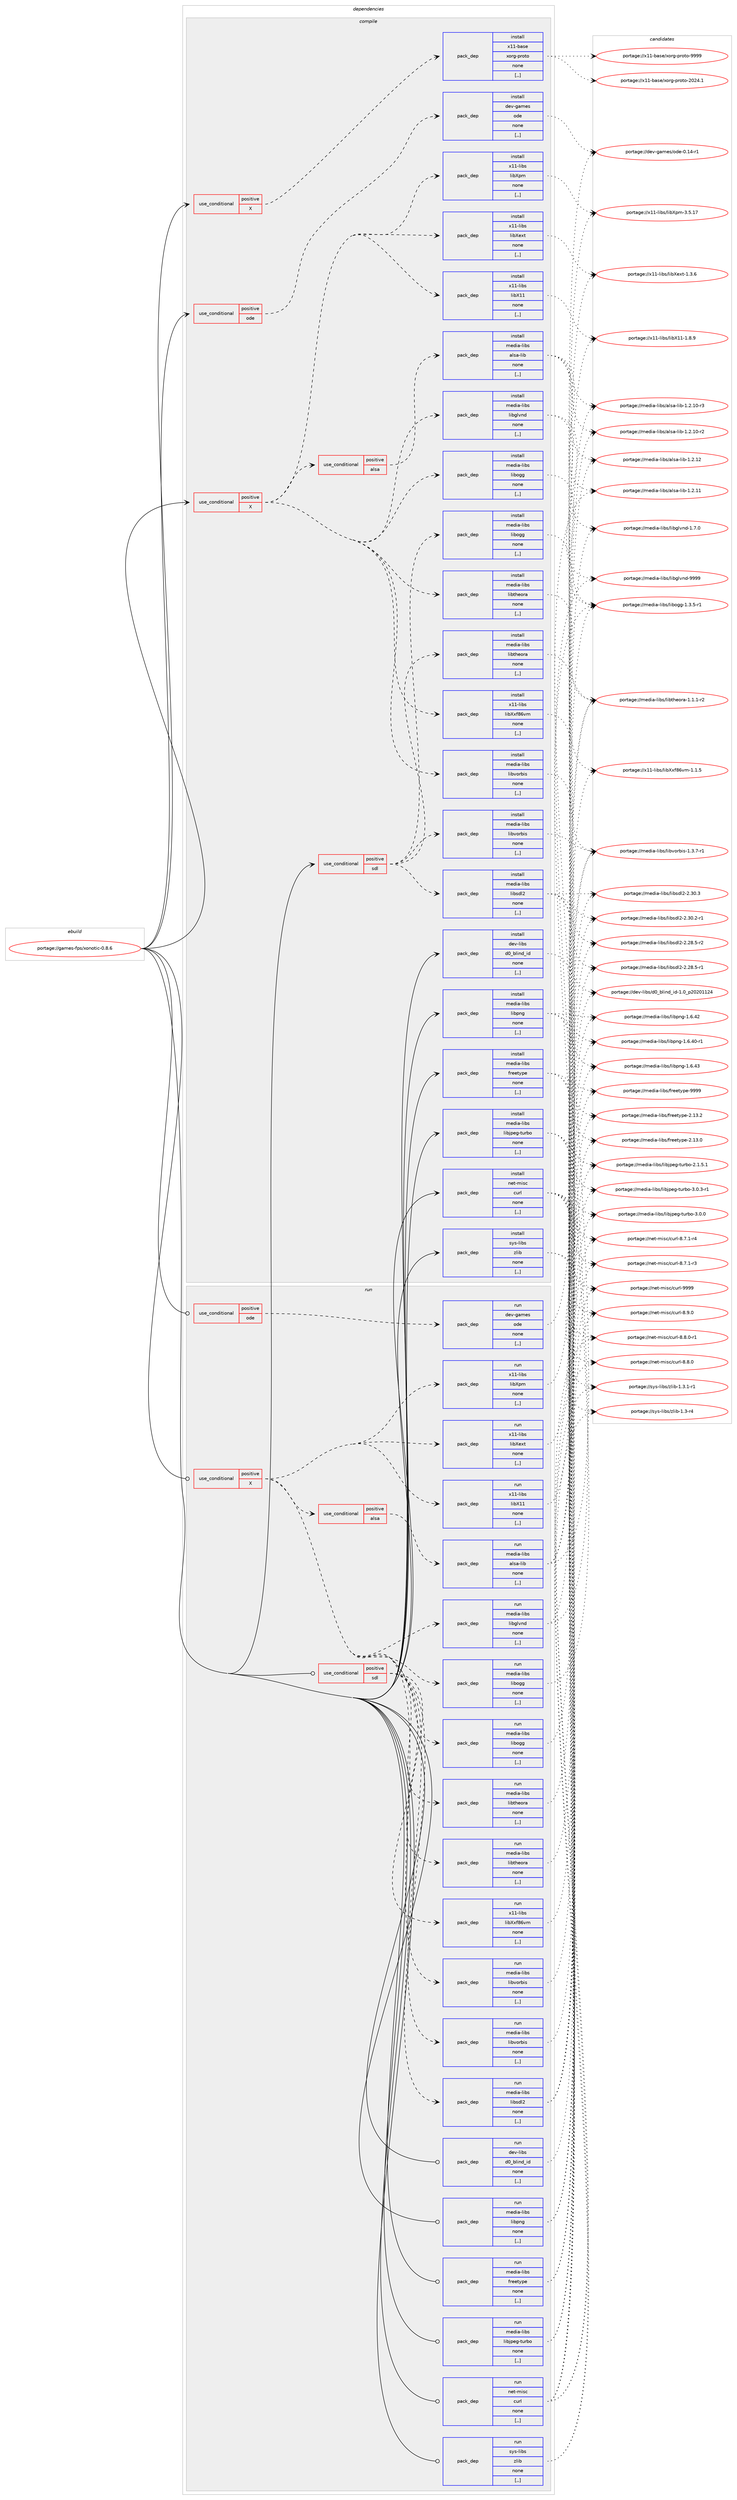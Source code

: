 digraph prolog {

# *************
# Graph options
# *************

newrank=true;
concentrate=true;
compound=true;
graph [rankdir=LR,fontname=Helvetica,fontsize=10,ranksep=1.5];#, ranksep=2.5, nodesep=0.2];
edge  [arrowhead=vee];
node  [fontname=Helvetica,fontsize=10];

# **********
# The ebuild
# **********

subgraph cluster_leftcol {
color=gray;
label=<<i>ebuild</i>>;
id [label="portage://games-fps/xonotic-0.8.6", color=red, width=4, href="../games-fps/xonotic-0.8.6.svg"];
}

# ****************
# The dependencies
# ****************

subgraph cluster_midcol {
color=gray;
label=<<i>dependencies</i>>;
subgraph cluster_compile {
fillcolor="#eeeeee";
style=filled;
label=<<i>compile</i>>;
subgraph cond64435 {
dependency231214 [label=<<TABLE BORDER="0" CELLBORDER="1" CELLSPACING="0" CELLPADDING="4"><TR><TD ROWSPAN="3" CELLPADDING="10">use_conditional</TD></TR><TR><TD>positive</TD></TR><TR><TD>X</TD></TR></TABLE>>, shape=none, color=red];
subgraph pack165269 {
dependency231215 [label=<<TABLE BORDER="0" CELLBORDER="1" CELLSPACING="0" CELLPADDING="4" WIDTH="220"><TR><TD ROWSPAN="6" CELLPADDING="30">pack_dep</TD></TR><TR><TD WIDTH="110">install</TD></TR><TR><TD>media-libs</TD></TR><TR><TD>libogg</TD></TR><TR><TD>none</TD></TR><TR><TD>[,,]</TD></TR></TABLE>>, shape=none, color=blue];
}
dependency231214:e -> dependency231215:w [weight=20,style="dashed",arrowhead="vee"];
subgraph pack165270 {
dependency231216 [label=<<TABLE BORDER="0" CELLBORDER="1" CELLSPACING="0" CELLPADDING="4" WIDTH="220"><TR><TD ROWSPAN="6" CELLPADDING="30">pack_dep</TD></TR><TR><TD WIDTH="110">install</TD></TR><TR><TD>media-libs</TD></TR><TR><TD>libtheora</TD></TR><TR><TD>none</TD></TR><TR><TD>[,,]</TD></TR></TABLE>>, shape=none, color=blue];
}
dependency231214:e -> dependency231216:w [weight=20,style="dashed",arrowhead="vee"];
subgraph pack165271 {
dependency231217 [label=<<TABLE BORDER="0" CELLBORDER="1" CELLSPACING="0" CELLPADDING="4" WIDTH="220"><TR><TD ROWSPAN="6" CELLPADDING="30">pack_dep</TD></TR><TR><TD WIDTH="110">install</TD></TR><TR><TD>media-libs</TD></TR><TR><TD>libvorbis</TD></TR><TR><TD>none</TD></TR><TR><TD>[,,]</TD></TR></TABLE>>, shape=none, color=blue];
}
dependency231214:e -> dependency231217:w [weight=20,style="dashed",arrowhead="vee"];
subgraph pack165272 {
dependency231218 [label=<<TABLE BORDER="0" CELLBORDER="1" CELLSPACING="0" CELLPADDING="4" WIDTH="220"><TR><TD ROWSPAN="6" CELLPADDING="30">pack_dep</TD></TR><TR><TD WIDTH="110">install</TD></TR><TR><TD>media-libs</TD></TR><TR><TD>libglvnd</TD></TR><TR><TD>none</TD></TR><TR><TD>[,,]</TD></TR></TABLE>>, shape=none, color=blue];
}
dependency231214:e -> dependency231218:w [weight=20,style="dashed",arrowhead="vee"];
subgraph pack165273 {
dependency231219 [label=<<TABLE BORDER="0" CELLBORDER="1" CELLSPACING="0" CELLPADDING="4" WIDTH="220"><TR><TD ROWSPAN="6" CELLPADDING="30">pack_dep</TD></TR><TR><TD WIDTH="110">install</TD></TR><TR><TD>x11-libs</TD></TR><TR><TD>libX11</TD></TR><TR><TD>none</TD></TR><TR><TD>[,,]</TD></TR></TABLE>>, shape=none, color=blue];
}
dependency231214:e -> dependency231219:w [weight=20,style="dashed",arrowhead="vee"];
subgraph pack165274 {
dependency231220 [label=<<TABLE BORDER="0" CELLBORDER="1" CELLSPACING="0" CELLPADDING="4" WIDTH="220"><TR><TD ROWSPAN="6" CELLPADDING="30">pack_dep</TD></TR><TR><TD WIDTH="110">install</TD></TR><TR><TD>x11-libs</TD></TR><TR><TD>libXext</TD></TR><TR><TD>none</TD></TR><TR><TD>[,,]</TD></TR></TABLE>>, shape=none, color=blue];
}
dependency231214:e -> dependency231220:w [weight=20,style="dashed",arrowhead="vee"];
subgraph pack165275 {
dependency231221 [label=<<TABLE BORDER="0" CELLBORDER="1" CELLSPACING="0" CELLPADDING="4" WIDTH="220"><TR><TD ROWSPAN="6" CELLPADDING="30">pack_dep</TD></TR><TR><TD WIDTH="110">install</TD></TR><TR><TD>x11-libs</TD></TR><TR><TD>libXpm</TD></TR><TR><TD>none</TD></TR><TR><TD>[,,]</TD></TR></TABLE>>, shape=none, color=blue];
}
dependency231214:e -> dependency231221:w [weight=20,style="dashed",arrowhead="vee"];
subgraph pack165276 {
dependency231222 [label=<<TABLE BORDER="0" CELLBORDER="1" CELLSPACING="0" CELLPADDING="4" WIDTH="220"><TR><TD ROWSPAN="6" CELLPADDING="30">pack_dep</TD></TR><TR><TD WIDTH="110">install</TD></TR><TR><TD>x11-libs</TD></TR><TR><TD>libXxf86vm</TD></TR><TR><TD>none</TD></TR><TR><TD>[,,]</TD></TR></TABLE>>, shape=none, color=blue];
}
dependency231214:e -> dependency231222:w [weight=20,style="dashed",arrowhead="vee"];
subgraph cond64436 {
dependency231223 [label=<<TABLE BORDER="0" CELLBORDER="1" CELLSPACING="0" CELLPADDING="4"><TR><TD ROWSPAN="3" CELLPADDING="10">use_conditional</TD></TR><TR><TD>positive</TD></TR><TR><TD>alsa</TD></TR></TABLE>>, shape=none, color=red];
subgraph pack165277 {
dependency231224 [label=<<TABLE BORDER="0" CELLBORDER="1" CELLSPACING="0" CELLPADDING="4" WIDTH="220"><TR><TD ROWSPAN="6" CELLPADDING="30">pack_dep</TD></TR><TR><TD WIDTH="110">install</TD></TR><TR><TD>media-libs</TD></TR><TR><TD>alsa-lib</TD></TR><TR><TD>none</TD></TR><TR><TD>[,,]</TD></TR></TABLE>>, shape=none, color=blue];
}
dependency231223:e -> dependency231224:w [weight=20,style="dashed",arrowhead="vee"];
}
dependency231214:e -> dependency231223:w [weight=20,style="dashed",arrowhead="vee"];
}
id:e -> dependency231214:w [weight=20,style="solid",arrowhead="vee"];
subgraph cond64437 {
dependency231225 [label=<<TABLE BORDER="0" CELLBORDER="1" CELLSPACING="0" CELLPADDING="4"><TR><TD ROWSPAN="3" CELLPADDING="10">use_conditional</TD></TR><TR><TD>positive</TD></TR><TR><TD>X</TD></TR></TABLE>>, shape=none, color=red];
subgraph pack165278 {
dependency231226 [label=<<TABLE BORDER="0" CELLBORDER="1" CELLSPACING="0" CELLPADDING="4" WIDTH="220"><TR><TD ROWSPAN="6" CELLPADDING="30">pack_dep</TD></TR><TR><TD WIDTH="110">install</TD></TR><TR><TD>x11-base</TD></TR><TR><TD>xorg-proto</TD></TR><TR><TD>none</TD></TR><TR><TD>[,,]</TD></TR></TABLE>>, shape=none, color=blue];
}
dependency231225:e -> dependency231226:w [weight=20,style="dashed",arrowhead="vee"];
}
id:e -> dependency231225:w [weight=20,style="solid",arrowhead="vee"];
subgraph cond64438 {
dependency231227 [label=<<TABLE BORDER="0" CELLBORDER="1" CELLSPACING="0" CELLPADDING="4"><TR><TD ROWSPAN="3" CELLPADDING="10">use_conditional</TD></TR><TR><TD>positive</TD></TR><TR><TD>ode</TD></TR></TABLE>>, shape=none, color=red];
subgraph pack165279 {
dependency231228 [label=<<TABLE BORDER="0" CELLBORDER="1" CELLSPACING="0" CELLPADDING="4" WIDTH="220"><TR><TD ROWSPAN="6" CELLPADDING="30">pack_dep</TD></TR><TR><TD WIDTH="110">install</TD></TR><TR><TD>dev-games</TD></TR><TR><TD>ode</TD></TR><TR><TD>none</TD></TR><TR><TD>[,,]</TD></TR></TABLE>>, shape=none, color=blue];
}
dependency231227:e -> dependency231228:w [weight=20,style="dashed",arrowhead="vee"];
}
id:e -> dependency231227:w [weight=20,style="solid",arrowhead="vee"];
subgraph cond64439 {
dependency231229 [label=<<TABLE BORDER="0" CELLBORDER="1" CELLSPACING="0" CELLPADDING="4"><TR><TD ROWSPAN="3" CELLPADDING="10">use_conditional</TD></TR><TR><TD>positive</TD></TR><TR><TD>sdl</TD></TR></TABLE>>, shape=none, color=red];
subgraph pack165280 {
dependency231230 [label=<<TABLE BORDER="0" CELLBORDER="1" CELLSPACING="0" CELLPADDING="4" WIDTH="220"><TR><TD ROWSPAN="6" CELLPADDING="30">pack_dep</TD></TR><TR><TD WIDTH="110">install</TD></TR><TR><TD>media-libs</TD></TR><TR><TD>libogg</TD></TR><TR><TD>none</TD></TR><TR><TD>[,,]</TD></TR></TABLE>>, shape=none, color=blue];
}
dependency231229:e -> dependency231230:w [weight=20,style="dashed",arrowhead="vee"];
subgraph pack165281 {
dependency231231 [label=<<TABLE BORDER="0" CELLBORDER="1" CELLSPACING="0" CELLPADDING="4" WIDTH="220"><TR><TD ROWSPAN="6" CELLPADDING="30">pack_dep</TD></TR><TR><TD WIDTH="110">install</TD></TR><TR><TD>media-libs</TD></TR><TR><TD>libtheora</TD></TR><TR><TD>none</TD></TR><TR><TD>[,,]</TD></TR></TABLE>>, shape=none, color=blue];
}
dependency231229:e -> dependency231231:w [weight=20,style="dashed",arrowhead="vee"];
subgraph pack165282 {
dependency231232 [label=<<TABLE BORDER="0" CELLBORDER="1" CELLSPACING="0" CELLPADDING="4" WIDTH="220"><TR><TD ROWSPAN="6" CELLPADDING="30">pack_dep</TD></TR><TR><TD WIDTH="110">install</TD></TR><TR><TD>media-libs</TD></TR><TR><TD>libvorbis</TD></TR><TR><TD>none</TD></TR><TR><TD>[,,]</TD></TR></TABLE>>, shape=none, color=blue];
}
dependency231229:e -> dependency231232:w [weight=20,style="dashed",arrowhead="vee"];
subgraph pack165283 {
dependency231233 [label=<<TABLE BORDER="0" CELLBORDER="1" CELLSPACING="0" CELLPADDING="4" WIDTH="220"><TR><TD ROWSPAN="6" CELLPADDING="30">pack_dep</TD></TR><TR><TD WIDTH="110">install</TD></TR><TR><TD>media-libs</TD></TR><TR><TD>libsdl2</TD></TR><TR><TD>none</TD></TR><TR><TD>[,,]</TD></TR></TABLE>>, shape=none, color=blue];
}
dependency231229:e -> dependency231233:w [weight=20,style="dashed",arrowhead="vee"];
}
id:e -> dependency231229:w [weight=20,style="solid",arrowhead="vee"];
subgraph pack165284 {
dependency231234 [label=<<TABLE BORDER="0" CELLBORDER="1" CELLSPACING="0" CELLPADDING="4" WIDTH="220"><TR><TD ROWSPAN="6" CELLPADDING="30">pack_dep</TD></TR><TR><TD WIDTH="110">install</TD></TR><TR><TD>dev-libs</TD></TR><TR><TD>d0_blind_id</TD></TR><TR><TD>none</TD></TR><TR><TD>[,,]</TD></TR></TABLE>>, shape=none, color=blue];
}
id:e -> dependency231234:w [weight=20,style="solid",arrowhead="vee"];
subgraph pack165285 {
dependency231235 [label=<<TABLE BORDER="0" CELLBORDER="1" CELLSPACING="0" CELLPADDING="4" WIDTH="220"><TR><TD ROWSPAN="6" CELLPADDING="30">pack_dep</TD></TR><TR><TD WIDTH="110">install</TD></TR><TR><TD>media-libs</TD></TR><TR><TD>freetype</TD></TR><TR><TD>none</TD></TR><TR><TD>[,,]</TD></TR></TABLE>>, shape=none, color=blue];
}
id:e -> dependency231235:w [weight=20,style="solid",arrowhead="vee"];
subgraph pack165286 {
dependency231236 [label=<<TABLE BORDER="0" CELLBORDER="1" CELLSPACING="0" CELLPADDING="4" WIDTH="220"><TR><TD ROWSPAN="6" CELLPADDING="30">pack_dep</TD></TR><TR><TD WIDTH="110">install</TD></TR><TR><TD>media-libs</TD></TR><TR><TD>libjpeg-turbo</TD></TR><TR><TD>none</TD></TR><TR><TD>[,,]</TD></TR></TABLE>>, shape=none, color=blue];
}
id:e -> dependency231236:w [weight=20,style="solid",arrowhead="vee"];
subgraph pack165287 {
dependency231237 [label=<<TABLE BORDER="0" CELLBORDER="1" CELLSPACING="0" CELLPADDING="4" WIDTH="220"><TR><TD ROWSPAN="6" CELLPADDING="30">pack_dep</TD></TR><TR><TD WIDTH="110">install</TD></TR><TR><TD>media-libs</TD></TR><TR><TD>libpng</TD></TR><TR><TD>none</TD></TR><TR><TD>[,,]</TD></TR></TABLE>>, shape=none, color=blue];
}
id:e -> dependency231237:w [weight=20,style="solid",arrowhead="vee"];
subgraph pack165288 {
dependency231238 [label=<<TABLE BORDER="0" CELLBORDER="1" CELLSPACING="0" CELLPADDING="4" WIDTH="220"><TR><TD ROWSPAN="6" CELLPADDING="30">pack_dep</TD></TR><TR><TD WIDTH="110">install</TD></TR><TR><TD>net-misc</TD></TR><TR><TD>curl</TD></TR><TR><TD>none</TD></TR><TR><TD>[,,]</TD></TR></TABLE>>, shape=none, color=blue];
}
id:e -> dependency231238:w [weight=20,style="solid",arrowhead="vee"];
subgraph pack165289 {
dependency231239 [label=<<TABLE BORDER="0" CELLBORDER="1" CELLSPACING="0" CELLPADDING="4" WIDTH="220"><TR><TD ROWSPAN="6" CELLPADDING="30">pack_dep</TD></TR><TR><TD WIDTH="110">install</TD></TR><TR><TD>sys-libs</TD></TR><TR><TD>zlib</TD></TR><TR><TD>none</TD></TR><TR><TD>[,,]</TD></TR></TABLE>>, shape=none, color=blue];
}
id:e -> dependency231239:w [weight=20,style="solid",arrowhead="vee"];
}
subgraph cluster_compileandrun {
fillcolor="#eeeeee";
style=filled;
label=<<i>compile and run</i>>;
}
subgraph cluster_run {
fillcolor="#eeeeee";
style=filled;
label=<<i>run</i>>;
subgraph cond64440 {
dependency231240 [label=<<TABLE BORDER="0" CELLBORDER="1" CELLSPACING="0" CELLPADDING="4"><TR><TD ROWSPAN="3" CELLPADDING="10">use_conditional</TD></TR><TR><TD>positive</TD></TR><TR><TD>X</TD></TR></TABLE>>, shape=none, color=red];
subgraph pack165290 {
dependency231241 [label=<<TABLE BORDER="0" CELLBORDER="1" CELLSPACING="0" CELLPADDING="4" WIDTH="220"><TR><TD ROWSPAN="6" CELLPADDING="30">pack_dep</TD></TR><TR><TD WIDTH="110">run</TD></TR><TR><TD>media-libs</TD></TR><TR><TD>libogg</TD></TR><TR><TD>none</TD></TR><TR><TD>[,,]</TD></TR></TABLE>>, shape=none, color=blue];
}
dependency231240:e -> dependency231241:w [weight=20,style="dashed",arrowhead="vee"];
subgraph pack165291 {
dependency231242 [label=<<TABLE BORDER="0" CELLBORDER="1" CELLSPACING="0" CELLPADDING="4" WIDTH="220"><TR><TD ROWSPAN="6" CELLPADDING="30">pack_dep</TD></TR><TR><TD WIDTH="110">run</TD></TR><TR><TD>media-libs</TD></TR><TR><TD>libtheora</TD></TR><TR><TD>none</TD></TR><TR><TD>[,,]</TD></TR></TABLE>>, shape=none, color=blue];
}
dependency231240:e -> dependency231242:w [weight=20,style="dashed",arrowhead="vee"];
subgraph pack165292 {
dependency231243 [label=<<TABLE BORDER="0" CELLBORDER="1" CELLSPACING="0" CELLPADDING="4" WIDTH="220"><TR><TD ROWSPAN="6" CELLPADDING="30">pack_dep</TD></TR><TR><TD WIDTH="110">run</TD></TR><TR><TD>media-libs</TD></TR><TR><TD>libvorbis</TD></TR><TR><TD>none</TD></TR><TR><TD>[,,]</TD></TR></TABLE>>, shape=none, color=blue];
}
dependency231240:e -> dependency231243:w [weight=20,style="dashed",arrowhead="vee"];
subgraph pack165293 {
dependency231244 [label=<<TABLE BORDER="0" CELLBORDER="1" CELLSPACING="0" CELLPADDING="4" WIDTH="220"><TR><TD ROWSPAN="6" CELLPADDING="30">pack_dep</TD></TR><TR><TD WIDTH="110">run</TD></TR><TR><TD>media-libs</TD></TR><TR><TD>libglvnd</TD></TR><TR><TD>none</TD></TR><TR><TD>[,,]</TD></TR></TABLE>>, shape=none, color=blue];
}
dependency231240:e -> dependency231244:w [weight=20,style="dashed",arrowhead="vee"];
subgraph pack165294 {
dependency231245 [label=<<TABLE BORDER="0" CELLBORDER="1" CELLSPACING="0" CELLPADDING="4" WIDTH="220"><TR><TD ROWSPAN="6" CELLPADDING="30">pack_dep</TD></TR><TR><TD WIDTH="110">run</TD></TR><TR><TD>x11-libs</TD></TR><TR><TD>libX11</TD></TR><TR><TD>none</TD></TR><TR><TD>[,,]</TD></TR></TABLE>>, shape=none, color=blue];
}
dependency231240:e -> dependency231245:w [weight=20,style="dashed",arrowhead="vee"];
subgraph pack165295 {
dependency231246 [label=<<TABLE BORDER="0" CELLBORDER="1" CELLSPACING="0" CELLPADDING="4" WIDTH="220"><TR><TD ROWSPAN="6" CELLPADDING="30">pack_dep</TD></TR><TR><TD WIDTH="110">run</TD></TR><TR><TD>x11-libs</TD></TR><TR><TD>libXext</TD></TR><TR><TD>none</TD></TR><TR><TD>[,,]</TD></TR></TABLE>>, shape=none, color=blue];
}
dependency231240:e -> dependency231246:w [weight=20,style="dashed",arrowhead="vee"];
subgraph pack165296 {
dependency231247 [label=<<TABLE BORDER="0" CELLBORDER="1" CELLSPACING="0" CELLPADDING="4" WIDTH="220"><TR><TD ROWSPAN="6" CELLPADDING="30">pack_dep</TD></TR><TR><TD WIDTH="110">run</TD></TR><TR><TD>x11-libs</TD></TR><TR><TD>libXpm</TD></TR><TR><TD>none</TD></TR><TR><TD>[,,]</TD></TR></TABLE>>, shape=none, color=blue];
}
dependency231240:e -> dependency231247:w [weight=20,style="dashed",arrowhead="vee"];
subgraph pack165297 {
dependency231248 [label=<<TABLE BORDER="0" CELLBORDER="1" CELLSPACING="0" CELLPADDING="4" WIDTH="220"><TR><TD ROWSPAN="6" CELLPADDING="30">pack_dep</TD></TR><TR><TD WIDTH="110">run</TD></TR><TR><TD>x11-libs</TD></TR><TR><TD>libXxf86vm</TD></TR><TR><TD>none</TD></TR><TR><TD>[,,]</TD></TR></TABLE>>, shape=none, color=blue];
}
dependency231240:e -> dependency231248:w [weight=20,style="dashed",arrowhead="vee"];
subgraph cond64441 {
dependency231249 [label=<<TABLE BORDER="0" CELLBORDER="1" CELLSPACING="0" CELLPADDING="4"><TR><TD ROWSPAN="3" CELLPADDING="10">use_conditional</TD></TR><TR><TD>positive</TD></TR><TR><TD>alsa</TD></TR></TABLE>>, shape=none, color=red];
subgraph pack165298 {
dependency231250 [label=<<TABLE BORDER="0" CELLBORDER="1" CELLSPACING="0" CELLPADDING="4" WIDTH="220"><TR><TD ROWSPAN="6" CELLPADDING="30">pack_dep</TD></TR><TR><TD WIDTH="110">run</TD></TR><TR><TD>media-libs</TD></TR><TR><TD>alsa-lib</TD></TR><TR><TD>none</TD></TR><TR><TD>[,,]</TD></TR></TABLE>>, shape=none, color=blue];
}
dependency231249:e -> dependency231250:w [weight=20,style="dashed",arrowhead="vee"];
}
dependency231240:e -> dependency231249:w [weight=20,style="dashed",arrowhead="vee"];
}
id:e -> dependency231240:w [weight=20,style="solid",arrowhead="odot"];
subgraph cond64442 {
dependency231251 [label=<<TABLE BORDER="0" CELLBORDER="1" CELLSPACING="0" CELLPADDING="4"><TR><TD ROWSPAN="3" CELLPADDING="10">use_conditional</TD></TR><TR><TD>positive</TD></TR><TR><TD>ode</TD></TR></TABLE>>, shape=none, color=red];
subgraph pack165299 {
dependency231252 [label=<<TABLE BORDER="0" CELLBORDER="1" CELLSPACING="0" CELLPADDING="4" WIDTH="220"><TR><TD ROWSPAN="6" CELLPADDING="30">pack_dep</TD></TR><TR><TD WIDTH="110">run</TD></TR><TR><TD>dev-games</TD></TR><TR><TD>ode</TD></TR><TR><TD>none</TD></TR><TR><TD>[,,]</TD></TR></TABLE>>, shape=none, color=blue];
}
dependency231251:e -> dependency231252:w [weight=20,style="dashed",arrowhead="vee"];
}
id:e -> dependency231251:w [weight=20,style="solid",arrowhead="odot"];
subgraph cond64443 {
dependency231253 [label=<<TABLE BORDER="0" CELLBORDER="1" CELLSPACING="0" CELLPADDING="4"><TR><TD ROWSPAN="3" CELLPADDING="10">use_conditional</TD></TR><TR><TD>positive</TD></TR><TR><TD>sdl</TD></TR></TABLE>>, shape=none, color=red];
subgraph pack165300 {
dependency231254 [label=<<TABLE BORDER="0" CELLBORDER="1" CELLSPACING="0" CELLPADDING="4" WIDTH="220"><TR><TD ROWSPAN="6" CELLPADDING="30">pack_dep</TD></TR><TR><TD WIDTH="110">run</TD></TR><TR><TD>media-libs</TD></TR><TR><TD>libogg</TD></TR><TR><TD>none</TD></TR><TR><TD>[,,]</TD></TR></TABLE>>, shape=none, color=blue];
}
dependency231253:e -> dependency231254:w [weight=20,style="dashed",arrowhead="vee"];
subgraph pack165301 {
dependency231255 [label=<<TABLE BORDER="0" CELLBORDER="1" CELLSPACING="0" CELLPADDING="4" WIDTH="220"><TR><TD ROWSPAN="6" CELLPADDING="30">pack_dep</TD></TR><TR><TD WIDTH="110">run</TD></TR><TR><TD>media-libs</TD></TR><TR><TD>libtheora</TD></TR><TR><TD>none</TD></TR><TR><TD>[,,]</TD></TR></TABLE>>, shape=none, color=blue];
}
dependency231253:e -> dependency231255:w [weight=20,style="dashed",arrowhead="vee"];
subgraph pack165302 {
dependency231256 [label=<<TABLE BORDER="0" CELLBORDER="1" CELLSPACING="0" CELLPADDING="4" WIDTH="220"><TR><TD ROWSPAN="6" CELLPADDING="30">pack_dep</TD></TR><TR><TD WIDTH="110">run</TD></TR><TR><TD>media-libs</TD></TR><TR><TD>libvorbis</TD></TR><TR><TD>none</TD></TR><TR><TD>[,,]</TD></TR></TABLE>>, shape=none, color=blue];
}
dependency231253:e -> dependency231256:w [weight=20,style="dashed",arrowhead="vee"];
subgraph pack165303 {
dependency231257 [label=<<TABLE BORDER="0" CELLBORDER="1" CELLSPACING="0" CELLPADDING="4" WIDTH="220"><TR><TD ROWSPAN="6" CELLPADDING="30">pack_dep</TD></TR><TR><TD WIDTH="110">run</TD></TR><TR><TD>media-libs</TD></TR><TR><TD>libsdl2</TD></TR><TR><TD>none</TD></TR><TR><TD>[,,]</TD></TR></TABLE>>, shape=none, color=blue];
}
dependency231253:e -> dependency231257:w [weight=20,style="dashed",arrowhead="vee"];
}
id:e -> dependency231253:w [weight=20,style="solid",arrowhead="odot"];
subgraph pack165304 {
dependency231258 [label=<<TABLE BORDER="0" CELLBORDER="1" CELLSPACING="0" CELLPADDING="4" WIDTH="220"><TR><TD ROWSPAN="6" CELLPADDING="30">pack_dep</TD></TR><TR><TD WIDTH="110">run</TD></TR><TR><TD>dev-libs</TD></TR><TR><TD>d0_blind_id</TD></TR><TR><TD>none</TD></TR><TR><TD>[,,]</TD></TR></TABLE>>, shape=none, color=blue];
}
id:e -> dependency231258:w [weight=20,style="solid",arrowhead="odot"];
subgraph pack165305 {
dependency231259 [label=<<TABLE BORDER="0" CELLBORDER="1" CELLSPACING="0" CELLPADDING="4" WIDTH="220"><TR><TD ROWSPAN="6" CELLPADDING="30">pack_dep</TD></TR><TR><TD WIDTH="110">run</TD></TR><TR><TD>media-libs</TD></TR><TR><TD>freetype</TD></TR><TR><TD>none</TD></TR><TR><TD>[,,]</TD></TR></TABLE>>, shape=none, color=blue];
}
id:e -> dependency231259:w [weight=20,style="solid",arrowhead="odot"];
subgraph pack165306 {
dependency231260 [label=<<TABLE BORDER="0" CELLBORDER="1" CELLSPACING="0" CELLPADDING="4" WIDTH="220"><TR><TD ROWSPAN="6" CELLPADDING="30">pack_dep</TD></TR><TR><TD WIDTH="110">run</TD></TR><TR><TD>media-libs</TD></TR><TR><TD>libjpeg-turbo</TD></TR><TR><TD>none</TD></TR><TR><TD>[,,]</TD></TR></TABLE>>, shape=none, color=blue];
}
id:e -> dependency231260:w [weight=20,style="solid",arrowhead="odot"];
subgraph pack165307 {
dependency231261 [label=<<TABLE BORDER="0" CELLBORDER="1" CELLSPACING="0" CELLPADDING="4" WIDTH="220"><TR><TD ROWSPAN="6" CELLPADDING="30">pack_dep</TD></TR><TR><TD WIDTH="110">run</TD></TR><TR><TD>media-libs</TD></TR><TR><TD>libpng</TD></TR><TR><TD>none</TD></TR><TR><TD>[,,]</TD></TR></TABLE>>, shape=none, color=blue];
}
id:e -> dependency231261:w [weight=20,style="solid",arrowhead="odot"];
subgraph pack165308 {
dependency231262 [label=<<TABLE BORDER="0" CELLBORDER="1" CELLSPACING="0" CELLPADDING="4" WIDTH="220"><TR><TD ROWSPAN="6" CELLPADDING="30">pack_dep</TD></TR><TR><TD WIDTH="110">run</TD></TR><TR><TD>net-misc</TD></TR><TR><TD>curl</TD></TR><TR><TD>none</TD></TR><TR><TD>[,,]</TD></TR></TABLE>>, shape=none, color=blue];
}
id:e -> dependency231262:w [weight=20,style="solid",arrowhead="odot"];
subgraph pack165309 {
dependency231263 [label=<<TABLE BORDER="0" CELLBORDER="1" CELLSPACING="0" CELLPADDING="4" WIDTH="220"><TR><TD ROWSPAN="6" CELLPADDING="30">pack_dep</TD></TR><TR><TD WIDTH="110">run</TD></TR><TR><TD>sys-libs</TD></TR><TR><TD>zlib</TD></TR><TR><TD>none</TD></TR><TR><TD>[,,]</TD></TR></TABLE>>, shape=none, color=blue];
}
id:e -> dependency231263:w [weight=20,style="solid",arrowhead="odot"];
}
}

# **************
# The candidates
# **************

subgraph cluster_choices {
rank=same;
color=gray;
label=<<i>candidates</i>>;

subgraph choice165269 {
color=black;
nodesep=1;
choice10910110010597451081059811547108105981111031034549465146534511449 [label="portage://media-libs/libogg-1.3.5-r1", color=red, width=4,href="../media-libs/libogg-1.3.5-r1.svg"];
dependency231215:e -> choice10910110010597451081059811547108105981111031034549465146534511449:w [style=dotted,weight="100"];
}
subgraph choice165270 {
color=black;
nodesep=1;
choice1091011001059745108105981154710810598116104101111114974549464946494511450 [label="portage://media-libs/libtheora-1.1.1-r2", color=red, width=4,href="../media-libs/libtheora-1.1.1-r2.svg"];
dependency231216:e -> choice1091011001059745108105981154710810598116104101111114974549464946494511450:w [style=dotted,weight="100"];
}
subgraph choice165271 {
color=black;
nodesep=1;
choice1091011001059745108105981154710810598118111114981051154549465146554511449 [label="portage://media-libs/libvorbis-1.3.7-r1", color=red, width=4,href="../media-libs/libvorbis-1.3.7-r1.svg"];
dependency231217:e -> choice1091011001059745108105981154710810598118111114981051154549465146554511449:w [style=dotted,weight="100"];
}
subgraph choice165272 {
color=black;
nodesep=1;
choice10910110010597451081059811547108105981031081181101004557575757 [label="portage://media-libs/libglvnd-9999", color=red, width=4,href="../media-libs/libglvnd-9999.svg"];
choice1091011001059745108105981154710810598103108118110100454946554648 [label="portage://media-libs/libglvnd-1.7.0", color=red, width=4,href="../media-libs/libglvnd-1.7.0.svg"];
dependency231218:e -> choice10910110010597451081059811547108105981031081181101004557575757:w [style=dotted,weight="100"];
dependency231218:e -> choice1091011001059745108105981154710810598103108118110100454946554648:w [style=dotted,weight="100"];
}
subgraph choice165273 {
color=black;
nodesep=1;
choice120494945108105981154710810598884949454946564657 [label="portage://x11-libs/libX11-1.8.9", color=red, width=4,href="../x11-libs/libX11-1.8.9.svg"];
dependency231219:e -> choice120494945108105981154710810598884949454946564657:w [style=dotted,weight="100"];
}
subgraph choice165274 {
color=black;
nodesep=1;
choice12049494510810598115471081059888101120116454946514654 [label="portage://x11-libs/libXext-1.3.6", color=red, width=4,href="../x11-libs/libXext-1.3.6.svg"];
dependency231220:e -> choice12049494510810598115471081059888101120116454946514654:w [style=dotted,weight="100"];
}
subgraph choice165275 {
color=black;
nodesep=1;
choice1204949451081059811547108105988811210945514653464955 [label="portage://x11-libs/libXpm-3.5.17", color=red, width=4,href="../x11-libs/libXpm-3.5.17.svg"];
dependency231221:e -> choice1204949451081059811547108105988811210945514653464955:w [style=dotted,weight="100"];
}
subgraph choice165276 {
color=black;
nodesep=1;
choice120494945108105981154710810598881201025654118109454946494653 [label="portage://x11-libs/libXxf86vm-1.1.5", color=red, width=4,href="../x11-libs/libXxf86vm-1.1.5.svg"];
dependency231222:e -> choice120494945108105981154710810598881201025654118109454946494653:w [style=dotted,weight="100"];
}
subgraph choice165277 {
color=black;
nodesep=1;
choice109101100105974510810598115479710811597451081059845494650464950 [label="portage://media-libs/alsa-lib-1.2.12", color=red, width=4,href="../media-libs/alsa-lib-1.2.12.svg"];
choice109101100105974510810598115479710811597451081059845494650464949 [label="portage://media-libs/alsa-lib-1.2.11", color=red, width=4,href="../media-libs/alsa-lib-1.2.11.svg"];
choice1091011001059745108105981154797108115974510810598454946504649484511451 [label="portage://media-libs/alsa-lib-1.2.10-r3", color=red, width=4,href="../media-libs/alsa-lib-1.2.10-r3.svg"];
choice1091011001059745108105981154797108115974510810598454946504649484511450 [label="portage://media-libs/alsa-lib-1.2.10-r2", color=red, width=4,href="../media-libs/alsa-lib-1.2.10-r2.svg"];
dependency231224:e -> choice109101100105974510810598115479710811597451081059845494650464950:w [style=dotted,weight="100"];
dependency231224:e -> choice109101100105974510810598115479710811597451081059845494650464949:w [style=dotted,weight="100"];
dependency231224:e -> choice1091011001059745108105981154797108115974510810598454946504649484511451:w [style=dotted,weight="100"];
dependency231224:e -> choice1091011001059745108105981154797108115974510810598454946504649484511450:w [style=dotted,weight="100"];
}
subgraph choice165278 {
color=black;
nodesep=1;
choice120494945989711510147120111114103451121141111161114557575757 [label="portage://x11-base/xorg-proto-9999", color=red, width=4,href="../x11-base/xorg-proto-9999.svg"];
choice1204949459897115101471201111141034511211411111611145504850524649 [label="portage://x11-base/xorg-proto-2024.1", color=red, width=4,href="../x11-base/xorg-proto-2024.1.svg"];
dependency231226:e -> choice120494945989711510147120111114103451121141111161114557575757:w [style=dotted,weight="100"];
dependency231226:e -> choice1204949459897115101471201111141034511211411111611145504850524649:w [style=dotted,weight="100"];
}
subgraph choice165279 {
color=black;
nodesep=1;
choice10010111845103971091011154711110010145484649524511449 [label="portage://dev-games/ode-0.14-r1", color=red, width=4,href="../dev-games/ode-0.14-r1.svg"];
dependency231228:e -> choice10010111845103971091011154711110010145484649524511449:w [style=dotted,weight="100"];
}
subgraph choice165280 {
color=black;
nodesep=1;
choice10910110010597451081059811547108105981111031034549465146534511449 [label="portage://media-libs/libogg-1.3.5-r1", color=red, width=4,href="../media-libs/libogg-1.3.5-r1.svg"];
dependency231230:e -> choice10910110010597451081059811547108105981111031034549465146534511449:w [style=dotted,weight="100"];
}
subgraph choice165281 {
color=black;
nodesep=1;
choice1091011001059745108105981154710810598116104101111114974549464946494511450 [label="portage://media-libs/libtheora-1.1.1-r2", color=red, width=4,href="../media-libs/libtheora-1.1.1-r2.svg"];
dependency231231:e -> choice1091011001059745108105981154710810598116104101111114974549464946494511450:w [style=dotted,weight="100"];
}
subgraph choice165282 {
color=black;
nodesep=1;
choice1091011001059745108105981154710810598118111114981051154549465146554511449 [label="portage://media-libs/libvorbis-1.3.7-r1", color=red, width=4,href="../media-libs/libvorbis-1.3.7-r1.svg"];
dependency231232:e -> choice1091011001059745108105981154710810598118111114981051154549465146554511449:w [style=dotted,weight="100"];
}
subgraph choice165283 {
color=black;
nodesep=1;
choice10910110010597451081059811547108105981151001085045504651484651 [label="portage://media-libs/libsdl2-2.30.3", color=red, width=4,href="../media-libs/libsdl2-2.30.3.svg"];
choice109101100105974510810598115471081059811510010850455046514846504511449 [label="portage://media-libs/libsdl2-2.30.2-r1", color=red, width=4,href="../media-libs/libsdl2-2.30.2-r1.svg"];
choice109101100105974510810598115471081059811510010850455046505646534511450 [label="portage://media-libs/libsdl2-2.28.5-r2", color=red, width=4,href="../media-libs/libsdl2-2.28.5-r2.svg"];
choice109101100105974510810598115471081059811510010850455046505646534511449 [label="portage://media-libs/libsdl2-2.28.5-r1", color=red, width=4,href="../media-libs/libsdl2-2.28.5-r1.svg"];
dependency231233:e -> choice10910110010597451081059811547108105981151001085045504651484651:w [style=dotted,weight="100"];
dependency231233:e -> choice109101100105974510810598115471081059811510010850455046514846504511449:w [style=dotted,weight="100"];
dependency231233:e -> choice109101100105974510810598115471081059811510010850455046505646534511450:w [style=dotted,weight="100"];
dependency231233:e -> choice109101100105974510810598115471081059811510010850455046505646534511449:w [style=dotted,weight="100"];
}
subgraph choice165284 {
color=black;
nodesep=1;
choice1001011184510810598115471004895981081051101009510510045494648951125048504849495052 [label="portage://dev-libs/d0_blind_id-1.0_p20201124", color=red, width=4,href="../dev-libs/d0_blind_id-1.0_p20201124.svg"];
dependency231234:e -> choice1001011184510810598115471004895981081051101009510510045494648951125048504849495052:w [style=dotted,weight="100"];
}
subgraph choice165285 {
color=black;
nodesep=1;
choice109101100105974510810598115471021141011011161211121014557575757 [label="portage://media-libs/freetype-9999", color=red, width=4,href="../media-libs/freetype-9999.svg"];
choice1091011001059745108105981154710211410110111612111210145504649514650 [label="portage://media-libs/freetype-2.13.2", color=red, width=4,href="../media-libs/freetype-2.13.2.svg"];
choice1091011001059745108105981154710211410110111612111210145504649514648 [label="portage://media-libs/freetype-2.13.0", color=red, width=4,href="../media-libs/freetype-2.13.0.svg"];
dependency231235:e -> choice109101100105974510810598115471021141011011161211121014557575757:w [style=dotted,weight="100"];
dependency231235:e -> choice1091011001059745108105981154710211410110111612111210145504649514650:w [style=dotted,weight="100"];
dependency231235:e -> choice1091011001059745108105981154710211410110111612111210145504649514648:w [style=dotted,weight="100"];
}
subgraph choice165286 {
color=black;
nodesep=1;
choice109101100105974510810598115471081059810611210110345116117114981114551464846514511449 [label="portage://media-libs/libjpeg-turbo-3.0.3-r1", color=red, width=4,href="../media-libs/libjpeg-turbo-3.0.3-r1.svg"];
choice10910110010597451081059811547108105981061121011034511611711498111455146484648 [label="portage://media-libs/libjpeg-turbo-3.0.0", color=red, width=4,href="../media-libs/libjpeg-turbo-3.0.0.svg"];
choice109101100105974510810598115471081059810611210110345116117114981114550464946534649 [label="portage://media-libs/libjpeg-turbo-2.1.5.1", color=red, width=4,href="../media-libs/libjpeg-turbo-2.1.5.1.svg"];
dependency231236:e -> choice109101100105974510810598115471081059810611210110345116117114981114551464846514511449:w [style=dotted,weight="100"];
dependency231236:e -> choice10910110010597451081059811547108105981061121011034511611711498111455146484648:w [style=dotted,weight="100"];
dependency231236:e -> choice109101100105974510810598115471081059810611210110345116117114981114550464946534649:w [style=dotted,weight="100"];
}
subgraph choice165287 {
color=black;
nodesep=1;
choice109101100105974510810598115471081059811211010345494654465251 [label="portage://media-libs/libpng-1.6.43", color=red, width=4,href="../media-libs/libpng-1.6.43.svg"];
choice109101100105974510810598115471081059811211010345494654465250 [label="portage://media-libs/libpng-1.6.42", color=red, width=4,href="../media-libs/libpng-1.6.42.svg"];
choice1091011001059745108105981154710810598112110103454946544652484511449 [label="portage://media-libs/libpng-1.6.40-r1", color=red, width=4,href="../media-libs/libpng-1.6.40-r1.svg"];
dependency231237:e -> choice109101100105974510810598115471081059811211010345494654465251:w [style=dotted,weight="100"];
dependency231237:e -> choice109101100105974510810598115471081059811211010345494654465250:w [style=dotted,weight="100"];
dependency231237:e -> choice1091011001059745108105981154710810598112110103454946544652484511449:w [style=dotted,weight="100"];
}
subgraph choice165288 {
color=black;
nodesep=1;
choice110101116451091051159947991171141084557575757 [label="portage://net-misc/curl-9999", color=red, width=4,href="../net-misc/curl-9999.svg"];
choice11010111645109105115994799117114108455646574648 [label="portage://net-misc/curl-8.9.0", color=red, width=4,href="../net-misc/curl-8.9.0.svg"];
choice110101116451091051159947991171141084556465646484511449 [label="portage://net-misc/curl-8.8.0-r1", color=red, width=4,href="../net-misc/curl-8.8.0-r1.svg"];
choice11010111645109105115994799117114108455646564648 [label="portage://net-misc/curl-8.8.0", color=red, width=4,href="../net-misc/curl-8.8.0.svg"];
choice110101116451091051159947991171141084556465546494511452 [label="portage://net-misc/curl-8.7.1-r4", color=red, width=4,href="../net-misc/curl-8.7.1-r4.svg"];
choice110101116451091051159947991171141084556465546494511451 [label="portage://net-misc/curl-8.7.1-r3", color=red, width=4,href="../net-misc/curl-8.7.1-r3.svg"];
dependency231238:e -> choice110101116451091051159947991171141084557575757:w [style=dotted,weight="100"];
dependency231238:e -> choice11010111645109105115994799117114108455646574648:w [style=dotted,weight="100"];
dependency231238:e -> choice110101116451091051159947991171141084556465646484511449:w [style=dotted,weight="100"];
dependency231238:e -> choice11010111645109105115994799117114108455646564648:w [style=dotted,weight="100"];
dependency231238:e -> choice110101116451091051159947991171141084556465546494511452:w [style=dotted,weight="100"];
dependency231238:e -> choice110101116451091051159947991171141084556465546494511451:w [style=dotted,weight="100"];
}
subgraph choice165289 {
color=black;
nodesep=1;
choice115121115451081059811547122108105984549465146494511449 [label="portage://sys-libs/zlib-1.3.1-r1", color=red, width=4,href="../sys-libs/zlib-1.3.1-r1.svg"];
choice11512111545108105981154712210810598454946514511452 [label="portage://sys-libs/zlib-1.3-r4", color=red, width=4,href="../sys-libs/zlib-1.3-r4.svg"];
dependency231239:e -> choice115121115451081059811547122108105984549465146494511449:w [style=dotted,weight="100"];
dependency231239:e -> choice11512111545108105981154712210810598454946514511452:w [style=dotted,weight="100"];
}
subgraph choice165290 {
color=black;
nodesep=1;
choice10910110010597451081059811547108105981111031034549465146534511449 [label="portage://media-libs/libogg-1.3.5-r1", color=red, width=4,href="../media-libs/libogg-1.3.5-r1.svg"];
dependency231241:e -> choice10910110010597451081059811547108105981111031034549465146534511449:w [style=dotted,weight="100"];
}
subgraph choice165291 {
color=black;
nodesep=1;
choice1091011001059745108105981154710810598116104101111114974549464946494511450 [label="portage://media-libs/libtheora-1.1.1-r2", color=red, width=4,href="../media-libs/libtheora-1.1.1-r2.svg"];
dependency231242:e -> choice1091011001059745108105981154710810598116104101111114974549464946494511450:w [style=dotted,weight="100"];
}
subgraph choice165292 {
color=black;
nodesep=1;
choice1091011001059745108105981154710810598118111114981051154549465146554511449 [label="portage://media-libs/libvorbis-1.3.7-r1", color=red, width=4,href="../media-libs/libvorbis-1.3.7-r1.svg"];
dependency231243:e -> choice1091011001059745108105981154710810598118111114981051154549465146554511449:w [style=dotted,weight="100"];
}
subgraph choice165293 {
color=black;
nodesep=1;
choice10910110010597451081059811547108105981031081181101004557575757 [label="portage://media-libs/libglvnd-9999", color=red, width=4,href="../media-libs/libglvnd-9999.svg"];
choice1091011001059745108105981154710810598103108118110100454946554648 [label="portage://media-libs/libglvnd-1.7.0", color=red, width=4,href="../media-libs/libglvnd-1.7.0.svg"];
dependency231244:e -> choice10910110010597451081059811547108105981031081181101004557575757:w [style=dotted,weight="100"];
dependency231244:e -> choice1091011001059745108105981154710810598103108118110100454946554648:w [style=dotted,weight="100"];
}
subgraph choice165294 {
color=black;
nodesep=1;
choice120494945108105981154710810598884949454946564657 [label="portage://x11-libs/libX11-1.8.9", color=red, width=4,href="../x11-libs/libX11-1.8.9.svg"];
dependency231245:e -> choice120494945108105981154710810598884949454946564657:w [style=dotted,weight="100"];
}
subgraph choice165295 {
color=black;
nodesep=1;
choice12049494510810598115471081059888101120116454946514654 [label="portage://x11-libs/libXext-1.3.6", color=red, width=4,href="../x11-libs/libXext-1.3.6.svg"];
dependency231246:e -> choice12049494510810598115471081059888101120116454946514654:w [style=dotted,weight="100"];
}
subgraph choice165296 {
color=black;
nodesep=1;
choice1204949451081059811547108105988811210945514653464955 [label="portage://x11-libs/libXpm-3.5.17", color=red, width=4,href="../x11-libs/libXpm-3.5.17.svg"];
dependency231247:e -> choice1204949451081059811547108105988811210945514653464955:w [style=dotted,weight="100"];
}
subgraph choice165297 {
color=black;
nodesep=1;
choice120494945108105981154710810598881201025654118109454946494653 [label="portage://x11-libs/libXxf86vm-1.1.5", color=red, width=4,href="../x11-libs/libXxf86vm-1.1.5.svg"];
dependency231248:e -> choice120494945108105981154710810598881201025654118109454946494653:w [style=dotted,weight="100"];
}
subgraph choice165298 {
color=black;
nodesep=1;
choice109101100105974510810598115479710811597451081059845494650464950 [label="portage://media-libs/alsa-lib-1.2.12", color=red, width=4,href="../media-libs/alsa-lib-1.2.12.svg"];
choice109101100105974510810598115479710811597451081059845494650464949 [label="portage://media-libs/alsa-lib-1.2.11", color=red, width=4,href="../media-libs/alsa-lib-1.2.11.svg"];
choice1091011001059745108105981154797108115974510810598454946504649484511451 [label="portage://media-libs/alsa-lib-1.2.10-r3", color=red, width=4,href="../media-libs/alsa-lib-1.2.10-r3.svg"];
choice1091011001059745108105981154797108115974510810598454946504649484511450 [label="portage://media-libs/alsa-lib-1.2.10-r2", color=red, width=4,href="../media-libs/alsa-lib-1.2.10-r2.svg"];
dependency231250:e -> choice109101100105974510810598115479710811597451081059845494650464950:w [style=dotted,weight="100"];
dependency231250:e -> choice109101100105974510810598115479710811597451081059845494650464949:w [style=dotted,weight="100"];
dependency231250:e -> choice1091011001059745108105981154797108115974510810598454946504649484511451:w [style=dotted,weight="100"];
dependency231250:e -> choice1091011001059745108105981154797108115974510810598454946504649484511450:w [style=dotted,weight="100"];
}
subgraph choice165299 {
color=black;
nodesep=1;
choice10010111845103971091011154711110010145484649524511449 [label="portage://dev-games/ode-0.14-r1", color=red, width=4,href="../dev-games/ode-0.14-r1.svg"];
dependency231252:e -> choice10010111845103971091011154711110010145484649524511449:w [style=dotted,weight="100"];
}
subgraph choice165300 {
color=black;
nodesep=1;
choice10910110010597451081059811547108105981111031034549465146534511449 [label="portage://media-libs/libogg-1.3.5-r1", color=red, width=4,href="../media-libs/libogg-1.3.5-r1.svg"];
dependency231254:e -> choice10910110010597451081059811547108105981111031034549465146534511449:w [style=dotted,weight="100"];
}
subgraph choice165301 {
color=black;
nodesep=1;
choice1091011001059745108105981154710810598116104101111114974549464946494511450 [label="portage://media-libs/libtheora-1.1.1-r2", color=red, width=4,href="../media-libs/libtheora-1.1.1-r2.svg"];
dependency231255:e -> choice1091011001059745108105981154710810598116104101111114974549464946494511450:w [style=dotted,weight="100"];
}
subgraph choice165302 {
color=black;
nodesep=1;
choice1091011001059745108105981154710810598118111114981051154549465146554511449 [label="portage://media-libs/libvorbis-1.3.7-r1", color=red, width=4,href="../media-libs/libvorbis-1.3.7-r1.svg"];
dependency231256:e -> choice1091011001059745108105981154710810598118111114981051154549465146554511449:w [style=dotted,weight="100"];
}
subgraph choice165303 {
color=black;
nodesep=1;
choice10910110010597451081059811547108105981151001085045504651484651 [label="portage://media-libs/libsdl2-2.30.3", color=red, width=4,href="../media-libs/libsdl2-2.30.3.svg"];
choice109101100105974510810598115471081059811510010850455046514846504511449 [label="portage://media-libs/libsdl2-2.30.2-r1", color=red, width=4,href="../media-libs/libsdl2-2.30.2-r1.svg"];
choice109101100105974510810598115471081059811510010850455046505646534511450 [label="portage://media-libs/libsdl2-2.28.5-r2", color=red, width=4,href="../media-libs/libsdl2-2.28.5-r2.svg"];
choice109101100105974510810598115471081059811510010850455046505646534511449 [label="portage://media-libs/libsdl2-2.28.5-r1", color=red, width=4,href="../media-libs/libsdl2-2.28.5-r1.svg"];
dependency231257:e -> choice10910110010597451081059811547108105981151001085045504651484651:w [style=dotted,weight="100"];
dependency231257:e -> choice109101100105974510810598115471081059811510010850455046514846504511449:w [style=dotted,weight="100"];
dependency231257:e -> choice109101100105974510810598115471081059811510010850455046505646534511450:w [style=dotted,weight="100"];
dependency231257:e -> choice109101100105974510810598115471081059811510010850455046505646534511449:w [style=dotted,weight="100"];
}
subgraph choice165304 {
color=black;
nodesep=1;
choice1001011184510810598115471004895981081051101009510510045494648951125048504849495052 [label="portage://dev-libs/d0_blind_id-1.0_p20201124", color=red, width=4,href="../dev-libs/d0_blind_id-1.0_p20201124.svg"];
dependency231258:e -> choice1001011184510810598115471004895981081051101009510510045494648951125048504849495052:w [style=dotted,weight="100"];
}
subgraph choice165305 {
color=black;
nodesep=1;
choice109101100105974510810598115471021141011011161211121014557575757 [label="portage://media-libs/freetype-9999", color=red, width=4,href="../media-libs/freetype-9999.svg"];
choice1091011001059745108105981154710211410110111612111210145504649514650 [label="portage://media-libs/freetype-2.13.2", color=red, width=4,href="../media-libs/freetype-2.13.2.svg"];
choice1091011001059745108105981154710211410110111612111210145504649514648 [label="portage://media-libs/freetype-2.13.0", color=red, width=4,href="../media-libs/freetype-2.13.0.svg"];
dependency231259:e -> choice109101100105974510810598115471021141011011161211121014557575757:w [style=dotted,weight="100"];
dependency231259:e -> choice1091011001059745108105981154710211410110111612111210145504649514650:w [style=dotted,weight="100"];
dependency231259:e -> choice1091011001059745108105981154710211410110111612111210145504649514648:w [style=dotted,weight="100"];
}
subgraph choice165306 {
color=black;
nodesep=1;
choice109101100105974510810598115471081059810611210110345116117114981114551464846514511449 [label="portage://media-libs/libjpeg-turbo-3.0.3-r1", color=red, width=4,href="../media-libs/libjpeg-turbo-3.0.3-r1.svg"];
choice10910110010597451081059811547108105981061121011034511611711498111455146484648 [label="portage://media-libs/libjpeg-turbo-3.0.0", color=red, width=4,href="../media-libs/libjpeg-turbo-3.0.0.svg"];
choice109101100105974510810598115471081059810611210110345116117114981114550464946534649 [label="portage://media-libs/libjpeg-turbo-2.1.5.1", color=red, width=4,href="../media-libs/libjpeg-turbo-2.1.5.1.svg"];
dependency231260:e -> choice109101100105974510810598115471081059810611210110345116117114981114551464846514511449:w [style=dotted,weight="100"];
dependency231260:e -> choice10910110010597451081059811547108105981061121011034511611711498111455146484648:w [style=dotted,weight="100"];
dependency231260:e -> choice109101100105974510810598115471081059810611210110345116117114981114550464946534649:w [style=dotted,weight="100"];
}
subgraph choice165307 {
color=black;
nodesep=1;
choice109101100105974510810598115471081059811211010345494654465251 [label="portage://media-libs/libpng-1.6.43", color=red, width=4,href="../media-libs/libpng-1.6.43.svg"];
choice109101100105974510810598115471081059811211010345494654465250 [label="portage://media-libs/libpng-1.6.42", color=red, width=4,href="../media-libs/libpng-1.6.42.svg"];
choice1091011001059745108105981154710810598112110103454946544652484511449 [label="portage://media-libs/libpng-1.6.40-r1", color=red, width=4,href="../media-libs/libpng-1.6.40-r1.svg"];
dependency231261:e -> choice109101100105974510810598115471081059811211010345494654465251:w [style=dotted,weight="100"];
dependency231261:e -> choice109101100105974510810598115471081059811211010345494654465250:w [style=dotted,weight="100"];
dependency231261:e -> choice1091011001059745108105981154710810598112110103454946544652484511449:w [style=dotted,weight="100"];
}
subgraph choice165308 {
color=black;
nodesep=1;
choice110101116451091051159947991171141084557575757 [label="portage://net-misc/curl-9999", color=red, width=4,href="../net-misc/curl-9999.svg"];
choice11010111645109105115994799117114108455646574648 [label="portage://net-misc/curl-8.9.0", color=red, width=4,href="../net-misc/curl-8.9.0.svg"];
choice110101116451091051159947991171141084556465646484511449 [label="portage://net-misc/curl-8.8.0-r1", color=red, width=4,href="../net-misc/curl-8.8.0-r1.svg"];
choice11010111645109105115994799117114108455646564648 [label="portage://net-misc/curl-8.8.0", color=red, width=4,href="../net-misc/curl-8.8.0.svg"];
choice110101116451091051159947991171141084556465546494511452 [label="portage://net-misc/curl-8.7.1-r4", color=red, width=4,href="../net-misc/curl-8.7.1-r4.svg"];
choice110101116451091051159947991171141084556465546494511451 [label="portage://net-misc/curl-8.7.1-r3", color=red, width=4,href="../net-misc/curl-8.7.1-r3.svg"];
dependency231262:e -> choice110101116451091051159947991171141084557575757:w [style=dotted,weight="100"];
dependency231262:e -> choice11010111645109105115994799117114108455646574648:w [style=dotted,weight="100"];
dependency231262:e -> choice110101116451091051159947991171141084556465646484511449:w [style=dotted,weight="100"];
dependency231262:e -> choice11010111645109105115994799117114108455646564648:w [style=dotted,weight="100"];
dependency231262:e -> choice110101116451091051159947991171141084556465546494511452:w [style=dotted,weight="100"];
dependency231262:e -> choice110101116451091051159947991171141084556465546494511451:w [style=dotted,weight="100"];
}
subgraph choice165309 {
color=black;
nodesep=1;
choice115121115451081059811547122108105984549465146494511449 [label="portage://sys-libs/zlib-1.3.1-r1", color=red, width=4,href="../sys-libs/zlib-1.3.1-r1.svg"];
choice11512111545108105981154712210810598454946514511452 [label="portage://sys-libs/zlib-1.3-r4", color=red, width=4,href="../sys-libs/zlib-1.3-r4.svg"];
dependency231263:e -> choice115121115451081059811547122108105984549465146494511449:w [style=dotted,weight="100"];
dependency231263:e -> choice11512111545108105981154712210810598454946514511452:w [style=dotted,weight="100"];
}
}

}
